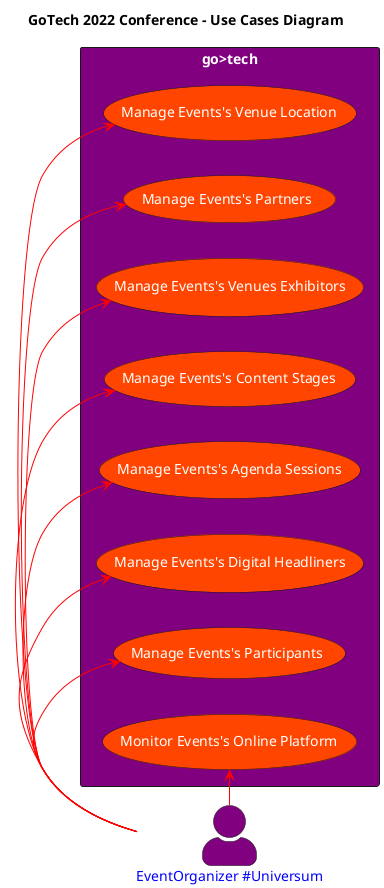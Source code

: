 @startuml

title GoTech 2022 Conference - Use Cases Diagram
left to right direction
skinparam actorStyle awesome
skinparam actorFontColor blue
skinparam usecase {
backgroundColor OrangeRed
fontColor white
}
skinparam rectangle {
fontColor white
}


:EventOrganizer #Universum: as EA #Purple

rectangle "go>tech" as GT #Purple {
usecase (Manage Events's Venue Location) as ML
usecase (Manage Events's Partners) as MP
usecase (Manage Events's Venues Exhibitors) as ME
usecase (Manage Events's Content Stages) as MS
usecase (Manage Events's Agenda Sessions) as MA
usecase (Manage Events's Digital Headliners) as MH
usecase (Manage Events's Participants) as MV
usecase (Monitor Events's Online Platform) as MoP

EA -right-> ML #Red
EA -right-> MP #Red
EA -right-> ME #Red
EA -right-> MS #Red
EA -right-> MA #Red
EA -right-> MH #Red
EA -right-> MV #Red
EA -right-> MoP #Red

}

@enduml